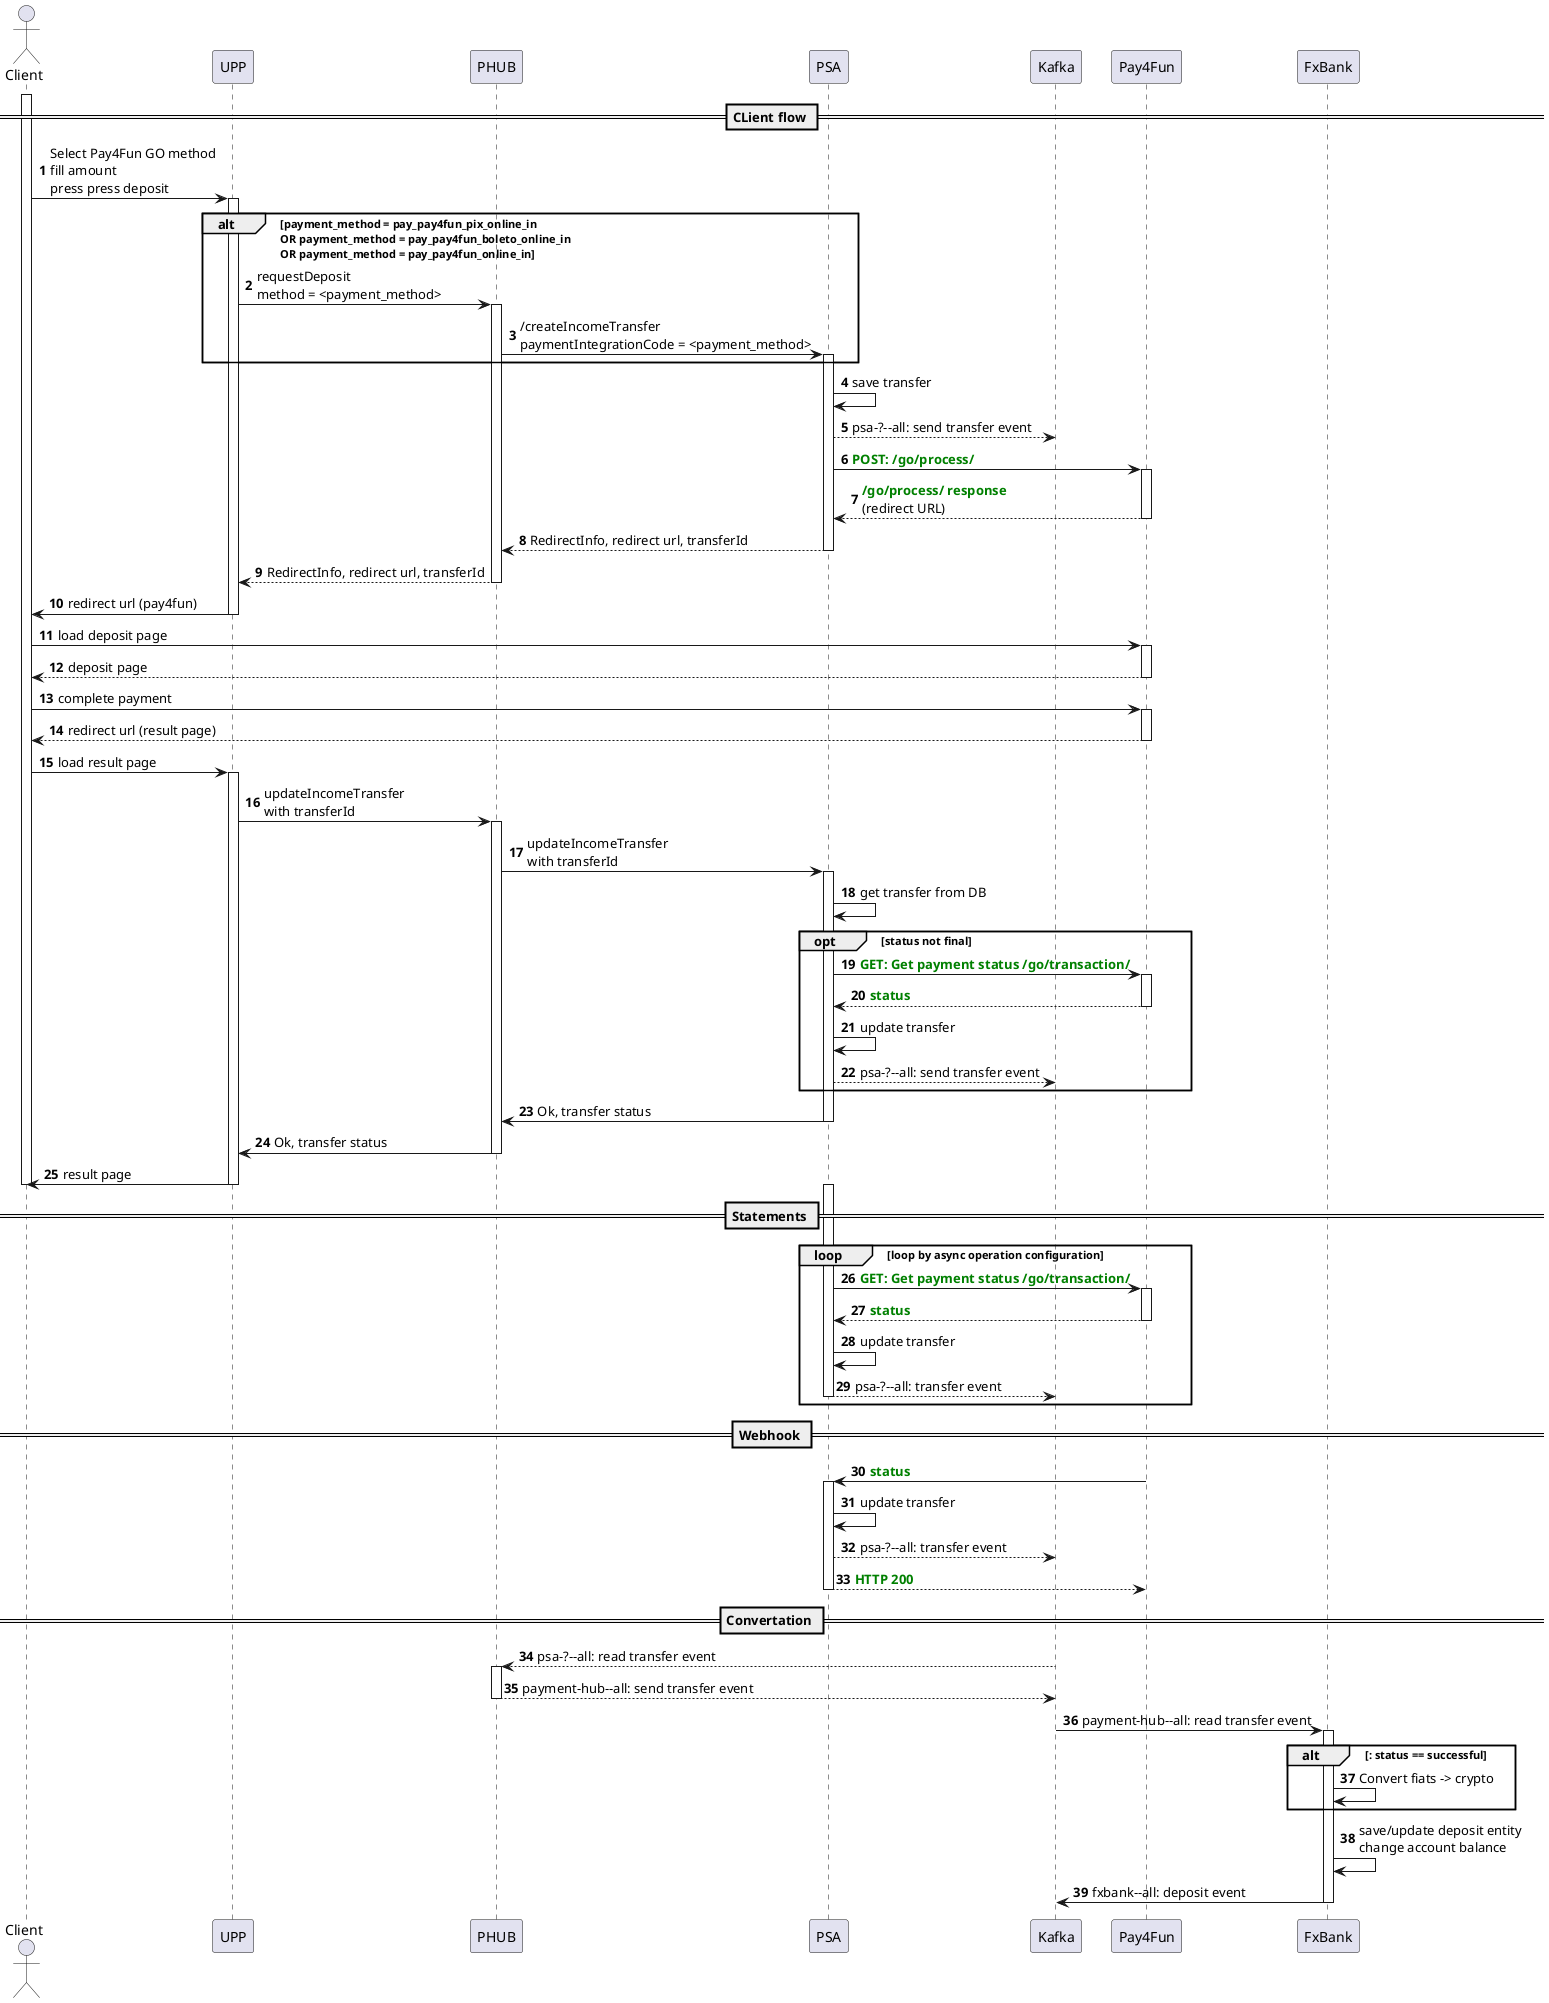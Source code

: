 @startuml
autonumber

actor Client

== CLient flow ==
activate Client
Client -> UPP ++: Select Pay4Fun GO method\nfill amount \npress press deposit

alt payment_method = pay_pay4fun_pix_online_in \nOR payment_method = pay_pay4fun_boleto_online_in \nOR payment_method = pay_pay4fun_online_in
UPP -> PHUB ++: requestDeposit\nmethod = <payment_method>
PHUB -> PSA ++: /createIncomeTransfer\npaymentIntegrationCode = <payment_method>
end

PSA -> PSA: save transfer
PSA --> Kafka: psa-?--all: send transfer event
PSA -> Pay4Fun ++: <b><font color=green>POST: /go/process/
Pay4Fun --> PSA --: <b><font color=green>/go/process/ response \n(redirect URL)
PSA --> PHUB --: RedirectInfo, redirect url, transferId
PHUB --> UPP --: RedirectInfo, redirect url, transferId
UPP -> Client --: redirect url (pay4fun)

Client -> Pay4Fun ++: load deposit page
Pay4Fun --> Client --: deposit page

Client -> Pay4Fun ++: complete payment
Pay4Fun --> Client --: redirect url (result page)

Client -> UPP ++: load result page
UPP -> PHUB ++: updateIncomeTransfer\nwith transferId
PHUB -> PSA ++: updateIncomeTransfer\nwith transferId
PSA -> PSA: get transfer from DB
opt status not final
    PSA -> Pay4Fun ++: <b><font color=green>GET: Get payment status /go/transaction/
    Pay4Fun --> PSA --: <b><font color=green>status
    PSA -> PSA: update transfer
    PSA --> Kafka: psa-?--all: send transfer event
end opt
PSA -> PHUB --: Ok, transfer status
PHUB -> UPP --: Ok, transfer status
UPP -> Client --: result page
deactivate Client

== Statements ==
    activate PSA
    loop loop by async operation configuration
    PSA -> Pay4Fun ++: <b><font color=green>GET: Get payment status /go/transaction/
    Pay4Fun --> PSA --: <b><font color=green>status
    PSA -> PSA: update transfer
    PSA --> Kafka: psa-?--all: transfer event
    deactivate PSA
end loop

== Webhook ==
activate Pay4Fun
Pay4Fun -> PSA ++: <b><font color=green>status
PSA -> PSA: update transfer
PSA --> Kafka: psa-?--all: transfer event
PSA --> Pay4Fun--: <b><font color=green>HTTP 200
deactivate Pay4Fun


== Convertation ==
Kafka --> PHUB ++: psa-?--all: read transfer event
PHUB --> Kafka --: payment-hub--all: send transfer event

Kafka -> FxBank ++: payment-hub--all: read transfer event
alt : status == successful
FxBank -> FxBank : Convert fiats -> crypto
end
FxBank -> FxBank: save/update deposit entity\nchange account balance
FxBank -> Kafka --: fxbank--all: deposit event

@enduml
